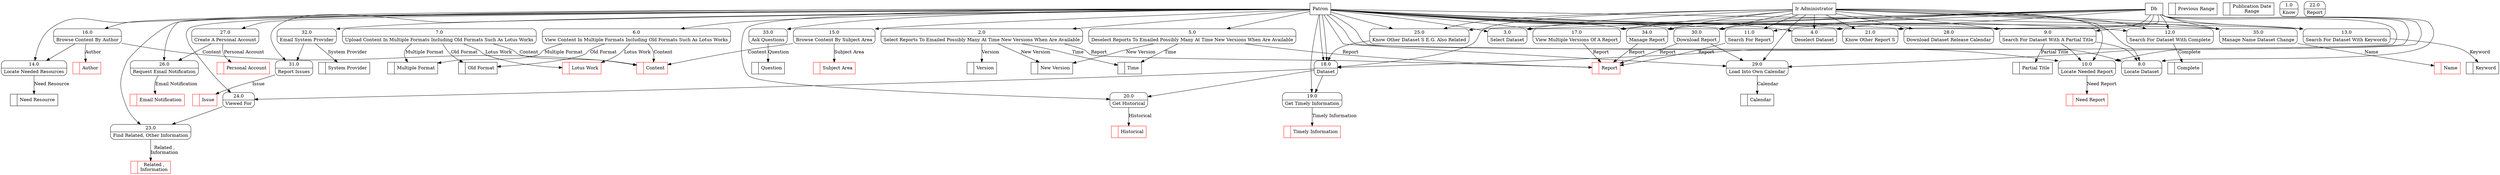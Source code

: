 digraph dfd2{ 
node[shape=record]
200 [label="<f0>  |<f1> Report " color=red];
201 [label="<f0>  |<f1> New Version " ];
202 [label="<f0>  |<f1> Time " ];
203 [label="<f0>  |<f1> Old Format " ];
204 [label="<f0>  |<f1> Multiple Format " ];
205 [label="<f0>  |<f1> Content " color=red];
206 [label="<f0>  |<f1> Partial Title " ];
207 [label="<f0>  |<f1> Complete " ];
208 [label="<f0>  |<f1> Keyword " ];
209 [label="<f0>  |<f1> Need Report " color=red];
210 [label="<f0>  |<f1> Need Resource " ];
211 [label="<f0>  |<f1> Subject Area " color=red];
212 [label="<f0>  |<f1> Author " color=red];
213 [label="<f0>  |<f1> Historical " color=red];
214 [label="<f0>  |<f1> Timely Information " color=red];
215 [label="<f0>  |<f1> Related ,\nInformation " color=red];
216 [label="<f0>  |<f1> Version " ];
217 [label="<f0>  |<f1> Previous Range " ];
218 [label="<f0>  |<f1> Personal Account " color=red];
219 [label="<f0>  |<f1> Email Notification " color=red];
220 [label="<f0>  |<f1> Calendar " ];
221 [label="<f0>  |<f1> Issue " color=red];
222 [label="<f0>  |<f1> System Provider " ];
223 [label="<f0>  |<f1> Question " ];
224 [label="<f0>  |<f1> Lotus Work " color=red];
225 [label="<f0>  |<f1> Publication Date\nRange " ];
226 [label="<f0>  |<f1> Name " color=red];
227 [label="Patron" shape=box];
228 [label="Db" shape=box];
229 [label="Ir Administrator" shape=box];
230 [label="{<f0> 1.0|<f1> Know }" shape=Mrecord];
231 [label="{<f0> 2.0|<f1> Select Reports To Emailed Possibly Many At Time New Versions When Are Available }" shape=Mrecord];
232 [label="{<f0> 3.0|<f1> Select Dataset }" shape=Mrecord];
233 [label="{<f0> 4.0|<f1> Deselect Dataset }" shape=Mrecord];
234 [label="{<f0> 5.0|<f1> Deselect Reports To Emailed Possibly Many At Time New Versions When Are Available }" shape=Mrecord];
235 [label="{<f0> 6.0|<f1> View Content In Multiple Formats Including Old Formats Such As Lotus Works }" shape=Mrecord];
236 [label="{<f0> 7.0|<f1> Upload Content In Multiple Formats Including Old Formats Such As Lotus Works }" shape=Mrecord];
237 [label="{<f0> 8.0|<f1> Locate Dataset }" shape=Mrecord];
238 [label="{<f0> 9.0|<f1> Search For Dataset With A Partial Title }" shape=Mrecord];
239 [label="{<f0> 10.0|<f1> Locate Needed Report }" shape=Mrecord];
240 [label="{<f0> 11.0|<f1> Search For Report }" shape=Mrecord];
241 [label="{<f0> 12.0|<f1> Search For Dataset With Complete }" shape=Mrecord];
242 [label="{<f0> 13.0|<f1> Search For Dataset With Keywords }" shape=Mrecord];
243 [label="{<f0> 14.0|<f1> Locate Needed Resources }" shape=Mrecord];
244 [label="{<f0> 15.0|<f1> Browse Content By Subject Area }" shape=Mrecord];
245 [label="{<f0> 16.0|<f1> Browse Content By Author }" shape=Mrecord];
246 [label="{<f0> 17.0|<f1> View Multiple Versions Of A Report }" shape=Mrecord];
247 [label="{<f0> 18.0|<f1> Dataset }" shape=Mrecord];
248 [label="{<f0> 19.0|<f1> Get Timely Information }" shape=Mrecord];
249 [label="{<f0> 20.0|<f1> Get Historical }" shape=Mrecord];
250 [label="{<f0> 21.0|<f1> Know Other Report S }" shape=Mrecord];
251 [label="{<f0> 22.0|<f1> Report }" shape=Mrecord];
252 [label="{<f0> 23.0|<f1> Find Related, Other Information }" shape=Mrecord];
253 [label="{<f0> 24.0|<f1> Viewed For }" shape=Mrecord];
254 [label="{<f0> 25.0|<f1> Know Other Dataset S E.G. Also Related }" shape=Mrecord];
255 [label="{<f0> 26.0|<f1> Request Email Notification }" shape=Mrecord];
256 [label="{<f0> 27.0|<f1> Create A Personal Account }" shape=Mrecord];
257 [label="{<f0> 28.0|<f1> Download Dataset Release Calendar }" shape=Mrecord];
258 [label="{<f0> 29.0|<f1> Load Into Own Calendar }" shape=Mrecord];
259 [label="{<f0> 30.0|<f1> Download Report }" shape=Mrecord];
260 [label="{<f0> 31.0|<f1> Report Issues }" shape=Mrecord];
261 [label="{<f0> 32.0|<f1> Email System Provider }" shape=Mrecord];
262 [label="{<f0> 33.0|<f1> Ask Questions }" shape=Mrecord];
263 [label="{<f0> 34.0|<f1> Manage Report }" shape=Mrecord];
264 [label="{<f0> 35.0|<f1> Manage Name Dataset Change }" shape=Mrecord];
227 -> 231
227 -> 232
227 -> 233
227 -> 234
227 -> 235
227 -> 237
227 -> 238
227 -> 239
227 -> 240
227 -> 241
227 -> 242
227 -> 243
227 -> 244
227 -> 245
227 -> 246
227 -> 247
227 -> 247
227 -> 248
227 -> 249
227 -> 250
227 -> 252
227 -> 253
227 -> 254
227 -> 255
227 -> 256
227 -> 257
227 -> 258
227 -> 259
227 -> 260
227 -> 261
227 -> 262
227 -> 263
227 -> 264
228 -> 232
228 -> 233
228 -> 237
228 -> 238
228 -> 239
228 -> 240
228 -> 241
228 -> 242
228 -> 246
228 -> 247
228 -> 250
228 -> 254
228 -> 257
228 -> 258
228 -> 259
228 -> 263
228 -> 264
229 -> 232
229 -> 233
229 -> 237
229 -> 238
229 -> 239
229 -> 240
229 -> 241
229 -> 242
229 -> 246
229 -> 247
229 -> 250
229 -> 254
229 -> 257
229 -> 258
229 -> 259
229 -> 263
229 -> 264
231 -> 202 [label="Time"]
231 -> 201 [label="New Version"]
231 -> 200 [label="Report"]
234 -> 200 [label="Report"]
234 -> 201 [label="New Version"]
234 -> 202 [label="Time"]
235 -> 205 [label="Content"]
235 -> 204 [label="Multiple Format"]
235 -> 203 [label="Old Format"]
235 -> 224 [label="Lotus Work"]
236 -> 224 [label="Lotus Work"]
236 -> 203 [label="Old Format"]
236 -> 204 [label="Multiple Format"]
236 -> 205 [label="Content"]
238 -> 237
238 -> 239
238 -> 206 [label="Partial Title"]
239 -> 209 [label="Need Report"]
240 -> 200 [label="Report"]
241 -> 207 [label="Complete"]
242 -> 208 [label="Keyword"]
243 -> 210 [label="Need Resource"]
244 -> 211 [label="Subject Area"]
244 -> 205 [label="Content"]
245 -> 243
245 -> 212 [label="Author"]
245 -> 205 [label="Content"]
246 -> 200 [label="Report"]
247 -> 248
247 -> 249
247 -> 253
248 -> 214 [label="Timely Information"]
249 -> 213 [label="Historical"]
252 -> 215 [label="Related ,\nInformation"]
253 -> 252
254 -> 247
255 -> 219 [label="Email Notification"]
256 -> 255
256 -> 218 [label="Personal Account"]
258 -> 220 [label="Calendar"]
259 -> 258
259 -> 200 [label="Report"]
260 -> 221 [label="Issue"]
261 -> 260
261 -> 222 [label="System Provider"]
262 -> 223 [label="Question"]
263 -> 200 [label="Report"]
231 -> 216 [label="Version"]
264 -> 226 [label="Name"]
}